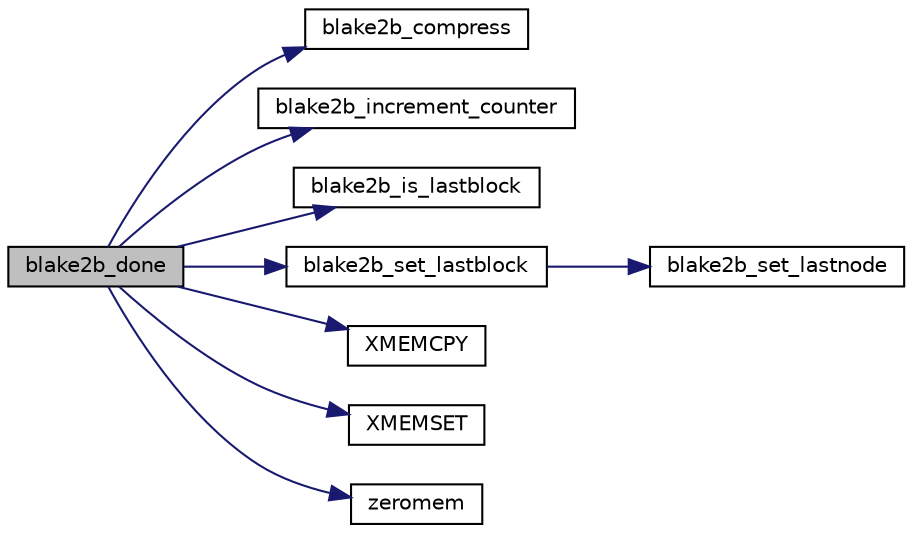 digraph "blake2b_done"
{
 // LATEX_PDF_SIZE
  edge [fontname="Helvetica",fontsize="10",labelfontname="Helvetica",labelfontsize="10"];
  node [fontname="Helvetica",fontsize="10",shape=record];
  rankdir="LR";
  Node140 [label="blake2b_done",height=0.2,width=0.4,color="black", fillcolor="grey75", style="filled", fontcolor="black",tooltip="Terminate the hash to get the digest."];
  Node140 -> Node141 [color="midnightblue",fontsize="10",style="solid",fontname="Helvetica"];
  Node141 [label="blake2b_compress",height=0.2,width=0.4,color="black", fillcolor="white", style="filled",URL="$blake2b_8c.html#aa9f990b9af0db6ace2de60269129214e",tooltip=" "];
  Node140 -> Node142 [color="midnightblue",fontsize="10",style="solid",fontname="Helvetica"];
  Node142 [label="blake2b_increment_counter",height=0.2,width=0.4,color="black", fillcolor="white", style="filled",URL="$blake2b_8c.html#a01eb5e19a85d78ffe547b9a828fa8c6f",tooltip=" "];
  Node140 -> Node143 [color="midnightblue",fontsize="10",style="solid",fontname="Helvetica"];
  Node143 [label="blake2b_is_lastblock",height=0.2,width=0.4,color="black", fillcolor="white", style="filled",URL="$blake2b_8c.html#a91439516618cfb2e295b99ba65b0bf84",tooltip=" "];
  Node140 -> Node144 [color="midnightblue",fontsize="10",style="solid",fontname="Helvetica"];
  Node144 [label="blake2b_set_lastblock",height=0.2,width=0.4,color="black", fillcolor="white", style="filled",URL="$blake2b_8c.html#a708b739af8a84facdea8e166a98d4dd4",tooltip=" "];
  Node144 -> Node145 [color="midnightblue",fontsize="10",style="solid",fontname="Helvetica"];
  Node145 [label="blake2b_set_lastnode",height=0.2,width=0.4,color="black", fillcolor="white", style="filled",URL="$blake2b_8c.html#a32ba77762f4bbc20bd05491e14bf7dc3",tooltip=" "];
  Node140 -> Node146 [color="midnightblue",fontsize="10",style="solid",fontname="Helvetica"];
  Node146 [label="XMEMCPY",height=0.2,width=0.4,color="black", fillcolor="white", style="filled",URL="$tomcrypt__cfg_8h.html#a7691dd48d60d5fc6daf2fa7ec4c55e12",tooltip=" "];
  Node140 -> Node147 [color="midnightblue",fontsize="10",style="solid",fontname="Helvetica"];
  Node147 [label="XMEMSET",height=0.2,width=0.4,color="black", fillcolor="white", style="filled",URL="$tomcrypt__cfg_8h.html#aa3c34a6f6c61de7da9258b5a30e32c2f",tooltip=" "];
  Node140 -> Node148 [color="midnightblue",fontsize="10",style="solid",fontname="Helvetica"];
  Node148 [label="zeromem",height=0.2,width=0.4,color="black", fillcolor="white", style="filled",URL="$tomcrypt__misc_8h.html#a63b6e188713790263bfd3612fe8b398f",tooltip="Zero a block of memory."];
}
